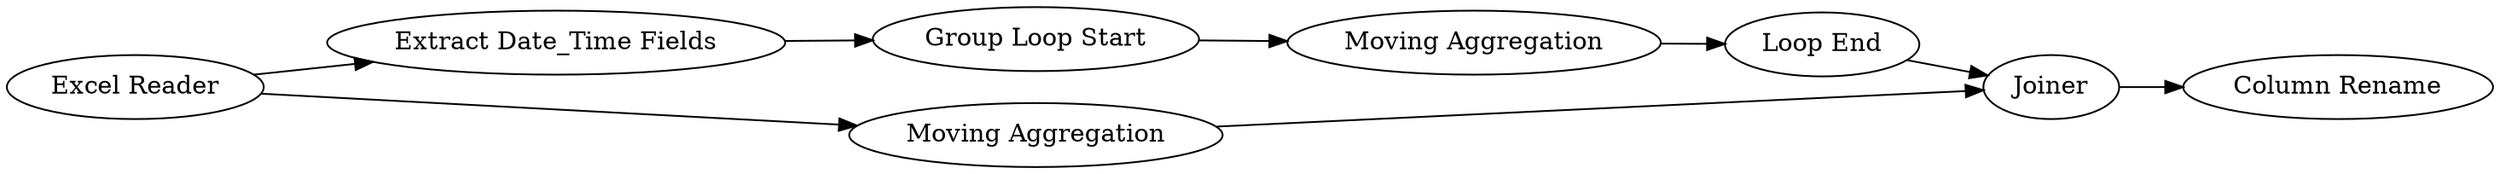 digraph {
	"-2102686882703331449_8" [label="Column Rename"]
	"-2102686882703331449_6" [label="Loop End"]
	"-2102686882703331449_2" [label="Extract Date_Time Fields"]
	"-2102686882703331449_5" [label="Moving Aggregation"]
	"-2102686882703331449_4" [label="Group Loop Start"]
	"-2102686882703331449_1" [label="Excel Reader"]
	"-2102686882703331449_7" [label=Joiner]
	"-2102686882703331449_3" [label="Moving Aggregation"]
	"-2102686882703331449_2" -> "-2102686882703331449_4"
	"-2102686882703331449_6" -> "-2102686882703331449_7"
	"-2102686882703331449_3" -> "-2102686882703331449_7"
	"-2102686882703331449_4" -> "-2102686882703331449_5"
	"-2102686882703331449_1" -> "-2102686882703331449_2"
	"-2102686882703331449_1" -> "-2102686882703331449_3"
	"-2102686882703331449_7" -> "-2102686882703331449_8"
	"-2102686882703331449_5" -> "-2102686882703331449_6"
	rankdir=LR
}
